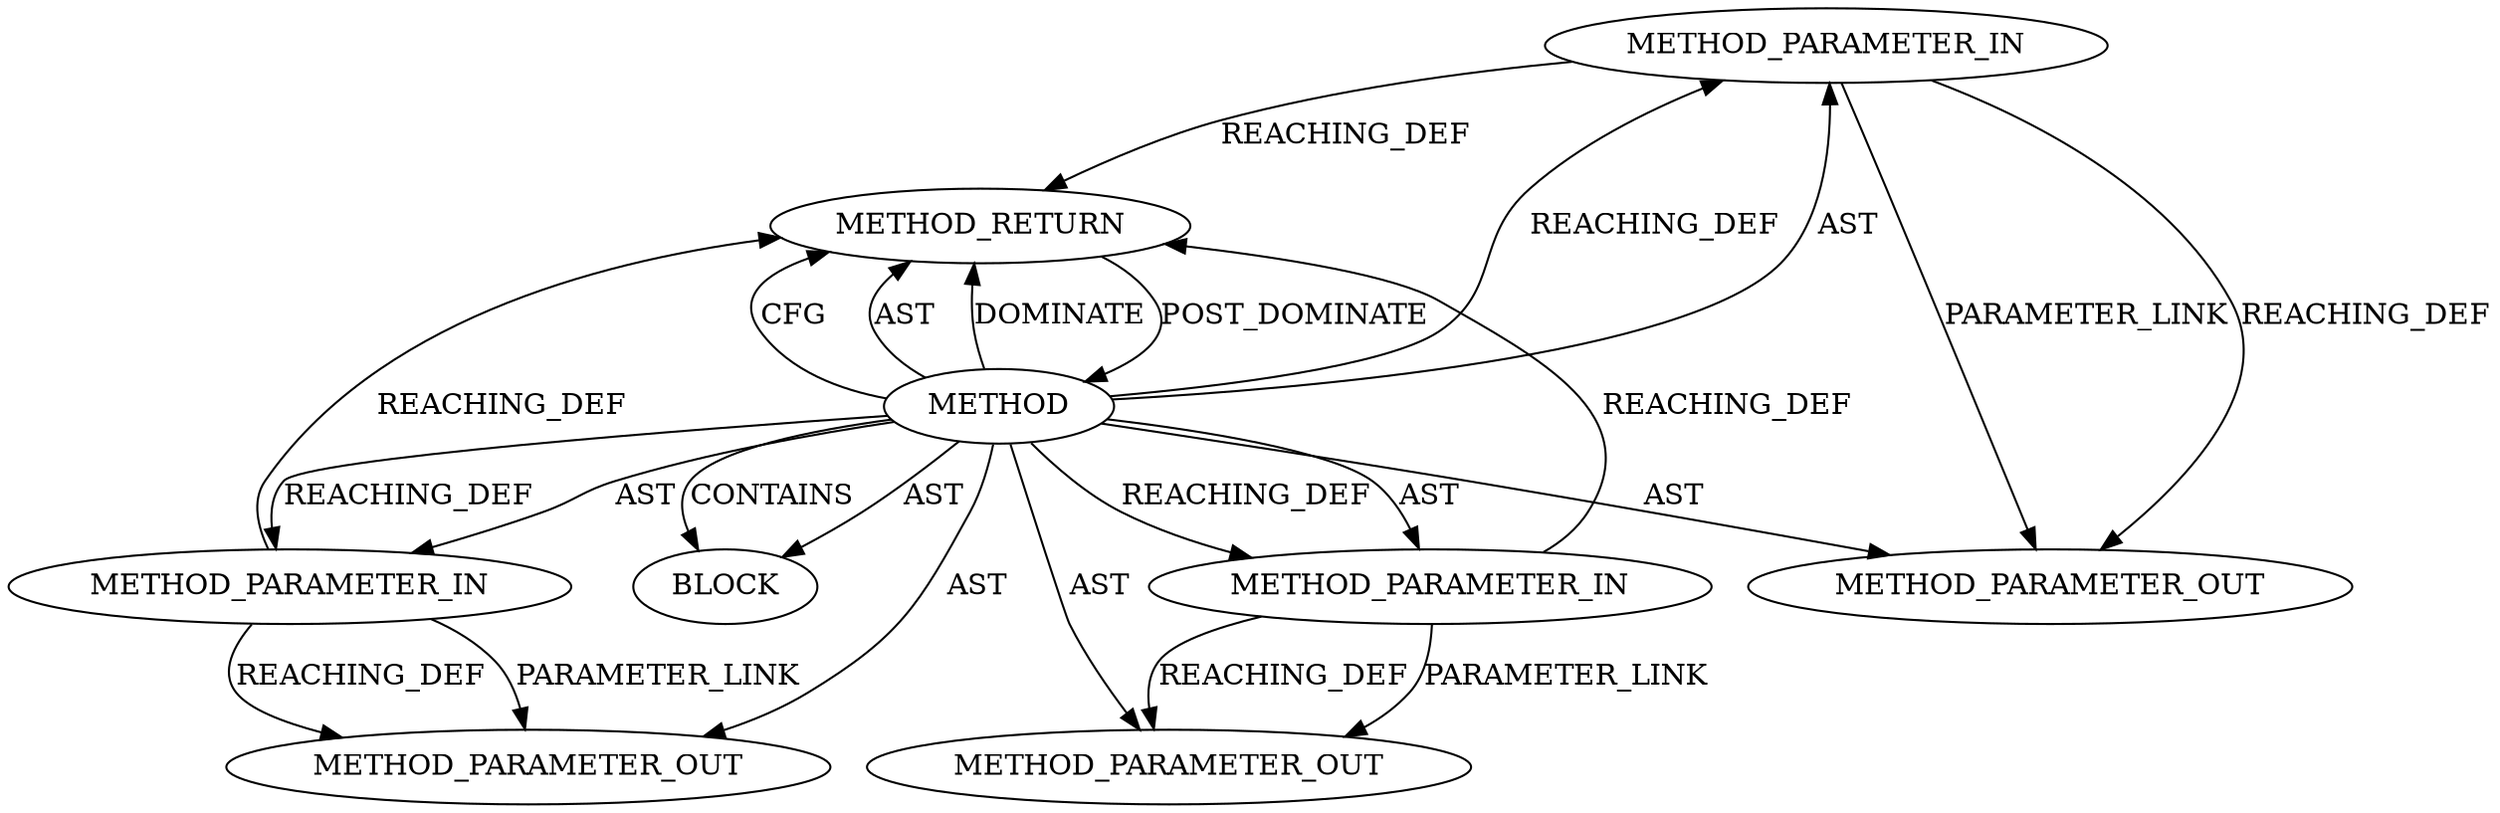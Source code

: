 digraph {
  20616 [label=METHOD_PARAMETER_IN ORDER=3 CODE="p3" IS_VARIADIC=false TYPE_FULL_NAME="ANY" EVALUATION_STRATEGY="BY_VALUE" INDEX=3 NAME="p3"]
  20614 [label=METHOD_PARAMETER_IN ORDER=1 CODE="p1" IS_VARIADIC=false TYPE_FULL_NAME="ANY" EVALUATION_STRATEGY="BY_VALUE" INDEX=1 NAME="p1"]
  20615 [label=METHOD_PARAMETER_IN ORDER=2 CODE="p2" IS_VARIADIC=false TYPE_FULL_NAME="ANY" EVALUATION_STRATEGY="BY_VALUE" INDEX=2 NAME="p2"]
  22251 [label=METHOD_PARAMETER_OUT ORDER=1 CODE="p1" IS_VARIADIC=false TYPE_FULL_NAME="ANY" EVALUATION_STRATEGY="BY_VALUE" INDEX=1 NAME="p1"]
  20617 [label=BLOCK ORDER=1 ARGUMENT_INDEX=1 CODE="<empty>" TYPE_FULL_NAME="ANY"]
  22252 [label=METHOD_PARAMETER_OUT ORDER=2 CODE="p2" IS_VARIADIC=false TYPE_FULL_NAME="ANY" EVALUATION_STRATEGY="BY_VALUE" INDEX=2 NAME="p2"]
  20613 [label=METHOD AST_PARENT_TYPE="NAMESPACE_BLOCK" AST_PARENT_FULL_NAME="<global>" ORDER=0 CODE="<empty>" FULL_NAME="tcp_recv_skb" IS_EXTERNAL=true FILENAME="<empty>" SIGNATURE="" NAME="tcp_recv_skb"]
  20618 [label=METHOD_RETURN ORDER=2 CODE="RET" TYPE_FULL_NAME="ANY" EVALUATION_STRATEGY="BY_VALUE"]
  22253 [label=METHOD_PARAMETER_OUT ORDER=3 CODE="p3" IS_VARIADIC=false TYPE_FULL_NAME="ANY" EVALUATION_STRATEGY="BY_VALUE" INDEX=3 NAME="p3"]
  20613 -> 22253 [label=AST ]
  20613 -> 20616 [label=REACHING_DEF VARIABLE=""]
  20613 -> 20618 [label=CFG ]
  20613 -> 22252 [label=AST ]
  20613 -> 22251 [label=AST ]
  20613 -> 20616 [label=AST ]
  20613 -> 20614 [label=AST ]
  20613 -> 20614 [label=REACHING_DEF VARIABLE=""]
  20613 -> 20615 [label=REACHING_DEF VARIABLE=""]
  20613 -> 20617 [label=AST ]
  20613 -> 20615 [label=AST ]
  20616 -> 22253 [label=PARAMETER_LINK ]
  20616 -> 20618 [label=REACHING_DEF VARIABLE="p3"]
  20615 -> 20618 [label=REACHING_DEF VARIABLE="p2"]
  20613 -> 20617 [label=CONTAINS ]
  20614 -> 20618 [label=REACHING_DEF VARIABLE="p1"]
  20615 -> 22252 [label=REACHING_DEF VARIABLE="p2"]
  20614 -> 22251 [label=PARAMETER_LINK ]
  20615 -> 22252 [label=PARAMETER_LINK ]
  20618 -> 20613 [label=POST_DOMINATE ]
  20614 -> 22251 [label=REACHING_DEF VARIABLE="p1"]
  20613 -> 20618 [label=AST ]
  20613 -> 20618 [label=DOMINATE ]
  20616 -> 22253 [label=REACHING_DEF VARIABLE="p3"]
}
